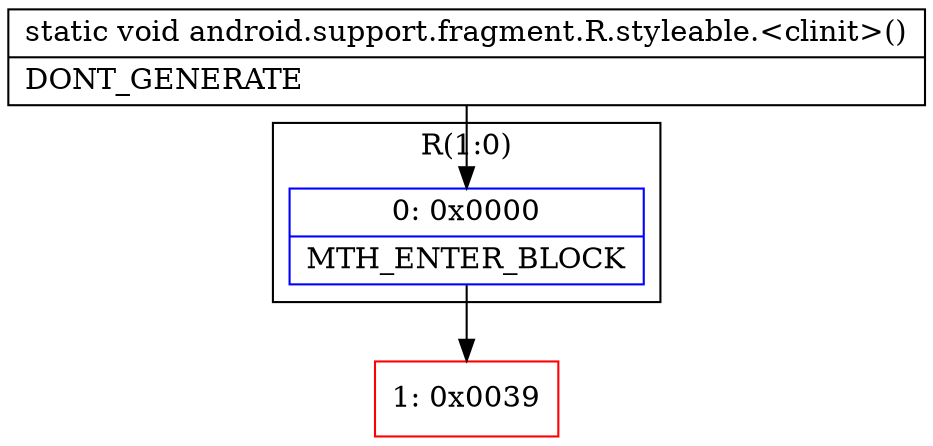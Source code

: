 digraph "CFG forandroid.support.fragment.R.styleable.\<clinit\>()V" {
subgraph cluster_Region_1715832862 {
label = "R(1:0)";
node [shape=record,color=blue];
Node_0 [shape=record,label="{0\:\ 0x0000|MTH_ENTER_BLOCK\l}"];
}
Node_1 [shape=record,color=red,label="{1\:\ 0x0039}"];
MethodNode[shape=record,label="{static void android.support.fragment.R.styleable.\<clinit\>()  | DONT_GENERATE\l}"];
MethodNode -> Node_0;
Node_0 -> Node_1;
}

